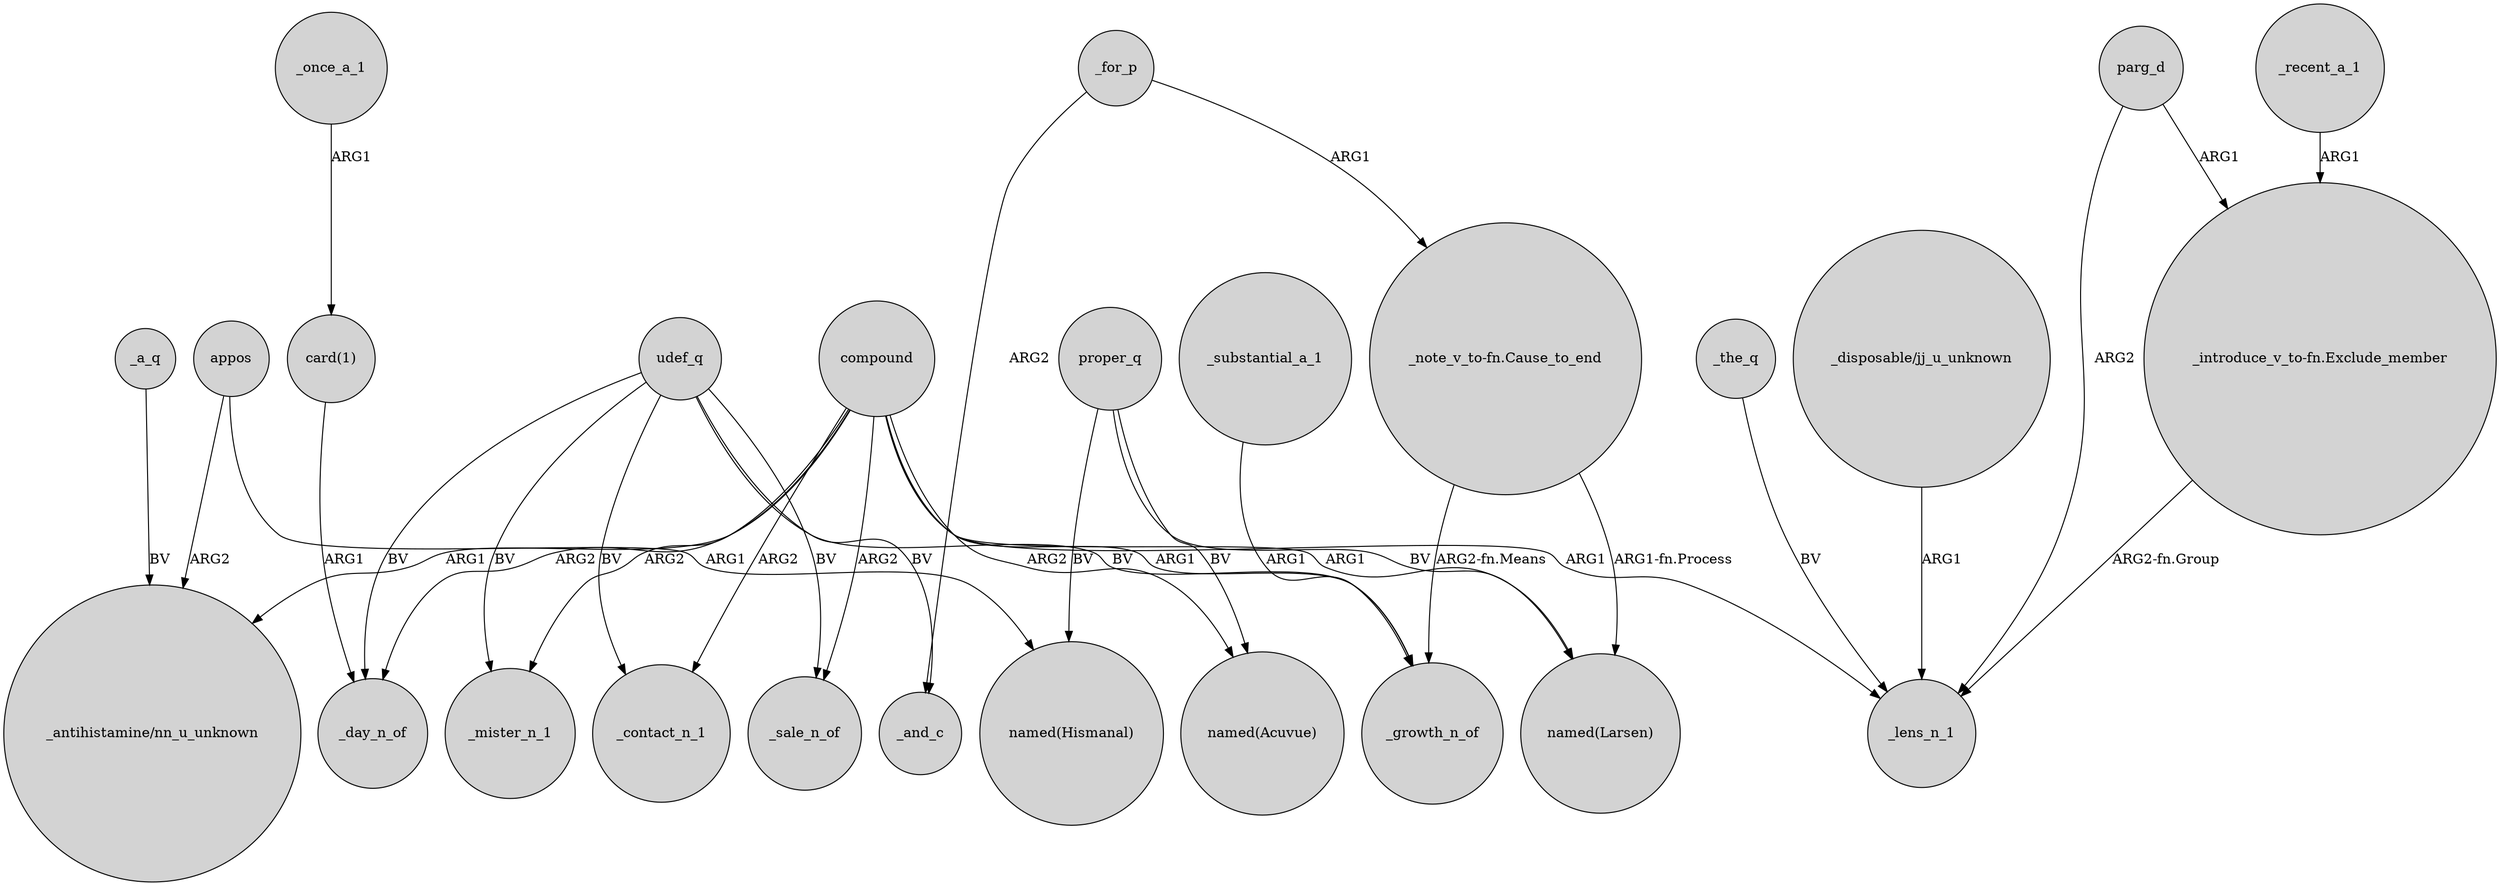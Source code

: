 digraph {
	node [shape=circle style=filled]
	_a_q -> "_antihistamine/nn_u_unknown" [label=BV]
	compound -> _mister_n_1 [label=ARG2]
	_for_p -> "_note_v_to-fn.Cause_to_end" [label=ARG1]
	compound -> _day_n_of [label=ARG2]
	"_note_v_to-fn.Cause_to_end" -> "named(Larsen)" [label="ARG1-fn.Process"]
	proper_q -> "named(Acuvue)" [label=BV]
	_the_q -> _lens_n_1 [label=BV]
	compound -> "_antihistamine/nn_u_unknown" [label=ARG1]
	proper_q -> "named(Larsen)" [label=BV]
	_once_a_1 -> "card(1)" [label=ARG1]
	compound -> _lens_n_1 [label=ARG1]
	udef_q -> _sale_n_of [label=BV]
	"_disposable/jj_u_unknown" -> _lens_n_1 [label=ARG1]
	parg_d -> "_introduce_v_to-fn.Exclude_member" [label=ARG1]
	udef_q -> _mister_n_1 [label=BV]
	udef_q -> _and_c [label=BV]
	"_introduce_v_to-fn.Exclude_member" -> _lens_n_1 [label="ARG2-fn.Group"]
	compound -> "named(Larsen)" [label=ARG1]
	udef_q -> _day_n_of [label=BV]
	_substantial_a_1 -> _growth_n_of [label=ARG1]
	parg_d -> _lens_n_1 [label=ARG2]
	appos -> "named(Hismanal)" [label=ARG1]
	compound -> "named(Acuvue)" [label=ARG2]
	udef_q -> _contact_n_1 [label=BV]
	"card(1)" -> _day_n_of [label=ARG1]
	proper_q -> "named(Hismanal)" [label=BV]
	"_note_v_to-fn.Cause_to_end" -> _growth_n_of [label="ARG2-fn.Means"]
	udef_q -> _growth_n_of [label=BV]
	_recent_a_1 -> "_introduce_v_to-fn.Exclude_member" [label=ARG1]
	compound -> _growth_n_of [label=ARG1]
	appos -> "_antihistamine/nn_u_unknown" [label=ARG2]
	compound -> _contact_n_1 [label=ARG2]
	compound -> _sale_n_of [label=ARG2]
	_for_p -> _and_c [label=ARG2]
}
